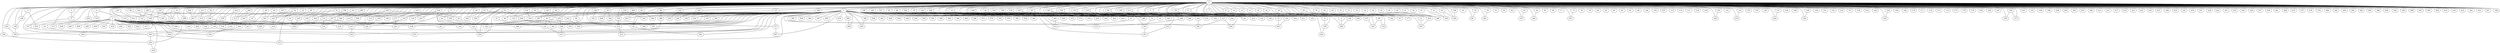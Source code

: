 
graph graphname {
    0 -- 1
0 -- 2
0 -- 3
0 -- 4
0 -- 5
0 -- 6
0 -- 7
0 -- 8
0 -- 9
0 -- 10
0 -- 11
0 -- 12
0 -- 13
0 -- 14
0 -- 15
0 -- 16
0 -- 17
0 -- 18
0 -- 19
0 -- 20
0 -- 21
0 -- 22
0 -- 23
0 -- 24
0 -- 25
0 -- 26
0 -- 27
0 -- 28
0 -- 29
0 -- 30
0 -- 31
0 -- 32
0 -- 33
0 -- 34
0 -- 35
0 -- 36
0 -- 37
0 -- 38
0 -- 39
0 -- 40
0 -- 41
0 -- 42
0 -- 43
0 -- 44
0 -- 45
0 -- 46
0 -- 47
0 -- 48
0 -- 49
0 -- 50
0 -- 51
0 -- 52
0 -- 53
0 -- 54
0 -- 55
0 -- 56
0 -- 57
0 -- 58
0 -- 59
0 -- 60
0 -- 61
0 -- 62
0 -- 63
0 -- 64
0 -- 65
0 -- 66
0 -- 67
0 -- 68
0 -- 69
0 -- 70
0 -- 71
0 -- 72
0 -- 73
0 -- 74
0 -- 75
0 -- 76
0 -- 77
0 -- 78
0 -- 79
0 -- 80
0 -- 81
0 -- 82
0 -- 83
0 -- 84
0 -- 85
0 -- 86
0 -- 87
0 -- 88
0 -- 89
0 -- 90
0 -- 91
0 -- 92
0 -- 93
0 -- 94
0 -- 95
0 -- 96
0 -- 97
0 -- 98
0 -- 99
0 -- 100
0 -- 101
0 -- 102
0 -- 103
0 -- 104
0 -- 105
0 -- 106
0 -- 107
0 -- 108
0 -- 109
0 -- 110
0 -- 111
0 -- 112
0 -- 113
0 -- 114
0 -- 115
0 -- 116
0 -- 117
0 -- 118
0 -- 119
0 -- 120
0 -- 121
0 -- 122
0 -- 123
0 -- 124
0 -- 125
0 -- 126
0 -- 127
0 -- 128
0 -- 129
0 -- 130
0 -- 131
0 -- 132
0 -- 133
0 -- 134
0 -- 135
0 -- 136
0 -- 137
0 -- 138
0 -- 139
0 -- 140
0 -- 141
0 -- 142
0 -- 143
0 -- 144
0 -- 145
0 -- 146
0 -- 147
0 -- 148
0 -- 149
0 -- 150
0 -- 151
0 -- 152
0 -- 153
0 -- 154
0 -- 155
0 -- 156
0 -- 157
0 -- 158
0 -- 159
0 -- 160
0 -- 161
0 -- 162
0 -- 163
0 -- 164
0 -- 165
0 -- 166
0 -- 167
0 -- 168
0 -- 169
0 -- 170
0 -- 171
0 -- 172
0 -- 173
0 -- 174
0 -- 175
0 -- 176
0 -- 177
0 -- 178
0 -- 179
0 -- 180
0 -- 181
0 -- 182
0 -- 183
0 -- 184
0 -- 185
0 -- 186
0 -- 187
0 -- 188
0 -- 189
0 -- 190
0 -- 191
0 -- 192
0 -- 193
0 -- 194
0 -- 195
0 -- 196
0 -- 197
0 -- 198
0 -- 199
0 -- 200
0 -- 201
0 -- 202
0 -- 203
0 -- 204
0 -- 205
0 -- 206
0 -- 207
0 -- 208
0 -- 209
0 -- 210
0 -- 211
0 -- 212
0 -- 213
0 -- 214
0 -- 215
0 -- 216
0 -- 217
0 -- 218
0 -- 219
0 -- 220
0 -- 221
0 -- 222
0 -- 223
0 -- 224
0 -- 225
0 -- 226
0 -- 227
0 -- 228
0 -- 229
0 -- 230
0 -- 231
0 -- 232
0 -- 233
0 -- 234
0 -- 235
0 -- 236
0 -- 237
0 -- 238
0 -- 239
0 -- 240
0 -- 241
0 -- 242
0 -- 243
0 -- 244
0 -- 245
0 -- 246
0 -- 247
0 -- 248
0 -- 249
0 -- 250
0 -- 251
0 -- 252
0 -- 253
0 -- 254
0 -- 255
0 -- 256
0 -- 257
0 -- 258
0 -- 259
0 -- 260
0 -- 261
0 -- 262
0 -- 263
0 -- 264
0 -- 265
0 -- 266
0 -- 267
0 -- 268
0 -- 269
0 -- 270
0 -- 271
0 -- 272
0 -- 273
0 -- 274
0 -- 275
0 -- 276
0 -- 277
0 -- 278
0 -- 279
0 -- 280
0 -- 281
0 -- 282
0 -- 283
0 -- 284
0 -- 285
0 -- 286
0 -- 287
0 -- 288
0 -- 289
0 -- 290
0 -- 291
0 -- 292
0 -- 293
0 -- 294
0 -- 295
0 -- 296
0 -- 297
0 -- 298
0 -- 299
0 -- 300
0 -- 301
0 -- 302
0 -- 303
0 -- 304
0 -- 305
0 -- 306
0 -- 307
0 -- 308
0 -- 309
0 -- 310
0 -- 311
0 -- 312
0 -- 313
0 -- 314
0 -- 315
0 -- 316
0 -- 317
0 -- 318
0 -- 319
0 -- 320
0 -- 321
0 -- 322
0 -- 323
0 -- 324
0 -- 325
0 -- 326
0 -- 327
0 -- 328
0 -- 329
0 -- 330
0 -- 331
1 -- 332
1 -- 333
1 -- 334
1 -- 335
1 -- 336
1 -- 337
1 -- 338
1 -- 339
1 -- 340
1 -- 341
1 -- 342
1 -- 343
1 -- 344
1 -- 345
1 -- 346
1 -- 347
1 -- 348
1 -- 349
1 -- 350
1 -- 351
1 -- 352
1 -- 353
1 -- 354
1 -- 355
1 -- 356
1 -- 357
1 -- 358
1 -- 359
1 -- 360
1 -- 361
1 -- 362
1 -- 363
1 -- 364
1 -- 365
1 -- 366
1 -- 367
1 -- 368
1 -- 369
1 -- 370
1 -- 371
1 -- 372
1 -- 373
1 -- 374
1 -- 375
1 -- 376
1 -- 377
1 -- 378
1 -- 379
1 -- 380
1 -- 381
1 -- 382
1 -- 383
1 -- 384
1 -- 385
1 -- 386
1 -- 387
1 -- 388
1 -- 389
1 -- 390
1 -- 391
1 -- 392
1 -- 393
1 -- 394
1 -- 395
1 -- 396
1 -- 397
1 -- 398
1 -- 399
1 -- 400
1 -- 401
1 -- 402
1 -- 403
1 -- 404
1 -- 405
1 -- 406
1 -- 407
1 -- 408
1 -- 409
1 -- 410
1 -- 411
1 -- 412
1 -- 413
1 -- 414
1 -- 415
1 -- 416
2 -- 37
3 -- 417
3 -- 418
3 -- 419
3 -- 420
3 -- 421
3 -- 422
3 -- 423
3 -- 424
3 -- 425
3 -- 426
3 -- 427
3 -- 428
3 -- 429
3 -- 430
3 -- 431
3 -- 432
3 -- 433
3 -- 434
3 -- 435
3 -- 436
3 -- 437
3 -- 438
3 -- 439
3 -- 440
3 -- 441
3 -- 442
3 -- 443
3 -- 444
3 -- 445
3 -- 446
3 -- 447
3 -- 448
3 -- 449
3 -- 350
3 -- 134
3 -- 311
4 -- 77
5 -- 269
6 -- 308
7 -- 69
8 -- 322
9 -- 441
9 -- 20
11 -- 119
11 -- 134
15 -- 72
15 -- 35
17 -- 421
17 -- 128
18 -- 87
18 -- 177
19 -- 428
20 -- 123
21 -- 297
22 -- 415
22 -- 321
23 -- 434
25 -- 288
25 -- 274
25 -- 426
25 -- 236
26 -- 168
26 -- 247
27 -- 341
29 -- 56
29 -- 387
32 -- 310
37 -- 158
42 -- 370
43 -- 300
43 -- 343
43 -- 226
44 -- 226
46 -- 84
46 -- 409
46 -- 334
48 -- 204
48 -- 127
49 -- 391
49 -- 427
50 -- 347
50 -- 349
51 -- 180
53 -- 88
54 -- 146
55 -- 262
56 -- 122
56 -- 185
56 -- 341
56 -- 361
59 -- 310
59 -- 391
60 -- 232
60 -- 110
61 -- 103
61 -- 206
61 -- 224
63 -- 197
64 -- 246
66 -- 376
67 -- 373
69 -- 223
69 -- 312
70 -- 260
72 -- 181
73 -- 287
74 -- 273
74 -- 82
75 -- 401
77 -- 147
79 -- 398
81 -- 180
81 -- 265
82 -- 95
85 -- 260
85 -- 254
86 -- 388
86 -- 95
90 -- 310
91 -- 403
94 -- 316
94 -- 304
95 -- 383
96 -- 358
97 -- 413
99 -- 236
101 -- 307
101 -- 136
103 -- 445
103 -- 281
104 -- 252
104 -- 122
104 -- 116
106 -- 265
107 -- 310
108 -- 423
109 -- 378
111 -- 125
111 -- 411
113 -- 281
115 -- 435
115 -- 281
115 -- 434
118 -- 399
118 -- 156
118 -- 132
121 -- 345
122 -- 337
123 -- 224
124 -- 416
127 -- 381
127 -- 240
128 -- 192
129 -- 405
130 -- 244
133 -- 219
134 -- 353
134 -- 264
137 -- 214
138 -- 333
141 -- 229
142 -- 387
143 -- 340
145 -- 370
146 -- 269
147 -- 403
149 -- 162
154 -- 386
154 -- 241
155 -- 339
158 -- 250
160 -- 281
161 -- 214
161 -- 392
165 -- 220
167 -- 223
168 -- 427
178 -- 378
181 -- 351
183 -- 369
186 -- 410
188 -- 336
188 -- 314
189 -- 258
189 -- 271
190 -- 367
192 -- 444
195 -- 241
196 -- 404
201 -- 444
205 -- 299
205 -- 326
205 -- 293
206 -- 432
206 -- 368
206 -- 377
207 -- 321
208 -- 352
210 -- 277
211 -- 313
211 -- 247
212 -- 281
216 -- 273
216 -- 427
216 -- 330
230 -- 446
230 -- 274
231 -- 351
232 -- 298
238 -- 247
243 -- 291
243 -- 314
245 -- 428
248 -- 266
249 -- 303
249 -- 273
254 -- 297
263 -- 448
266 -- 375
267 -- 411
270 -- 335
270 -- 276
276 -- 315
277 -- 441
291 -- 363
291 -- 434
293 -- 355
295 -- 404
298 -- 337
302 -- 381
305 -- 347
307 -- 431
307 -- 406
310 -- 319
314 -- 448
315 -- 412
316 -- 401
317 -- 372
326 -- 435
329 -- 395
331 -- 363
343 -- 358
357 -- 439
363 -- 436
367 -- 413
377 -- 407
385 -- 447
388 -- 443
389 -- 408
390 -- 402
403 -- 415
403 -- 423
404 -- 428
416 -- 437
423 -- 424
431 -- 442
437 -- 443

}
